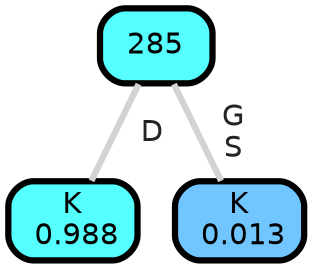graph Tree {
node [shape=box, style="filled, rounded",color="black",penwidth="3",fontcolor="black",                 fontname=helvetica] ;
graph [ranksep="0 equally", splines=straight,                 bgcolor=transparent, dpi=200] ;
edge [fontname=helvetica, fontweight=bold,fontcolor=grey14,color=lightgray] ;
0 [label="K
 0.988", fillcolor="#55ffff"] ;
1 [label="285", fillcolor="#55feff"] ;
2 [label="K
 0.013", fillcolor="#71c6ff"] ;
1 -- 0 [label=" D",penwidth=3] ;
1 -- 2 [label=" G\n S",penwidth=3] ;
{rank = same;}}
